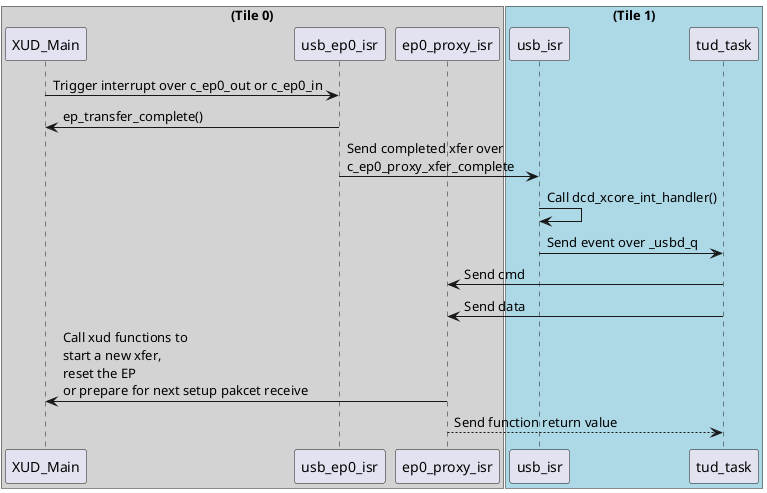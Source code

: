 @startuml

box "(Tile 0)" #LightGray
participant XUD_Main as xud_main
participant usb_ep0_isr as usb_ep0_isr
participant ep0_proxy_isr as ep0_proxy_isr
end box
box "(Tile 1)" #LightBlue
participant usb_isr as usb_isr
participant tud_task as tud_task
end box

xud_main -> usb_ep0_isr : Trigger interrupt over c_ep0_out or c_ep0_in
usb_ep0_isr -> xud_main : ep_transfer_complete()
usb_ep0_isr -> usb_isr : Send completed xfer over\nc_ep0_proxy_xfer_complete
usb_isr -> usb_isr : Call dcd_xcore_int_handler()
usb_isr -> tud_task : Send event over _usbd_q
tud_task -> ep0_proxy_isr : Send cmd
tud_task -> ep0_proxy_isr : Send data
ep0_proxy_isr -> xud_main : Call xud functions to\nstart a new xfer,\nreset the EP\nor prepare for next setup pakcet receive
ep0_proxy_isr --> tud_task : Send function return value



@enduml